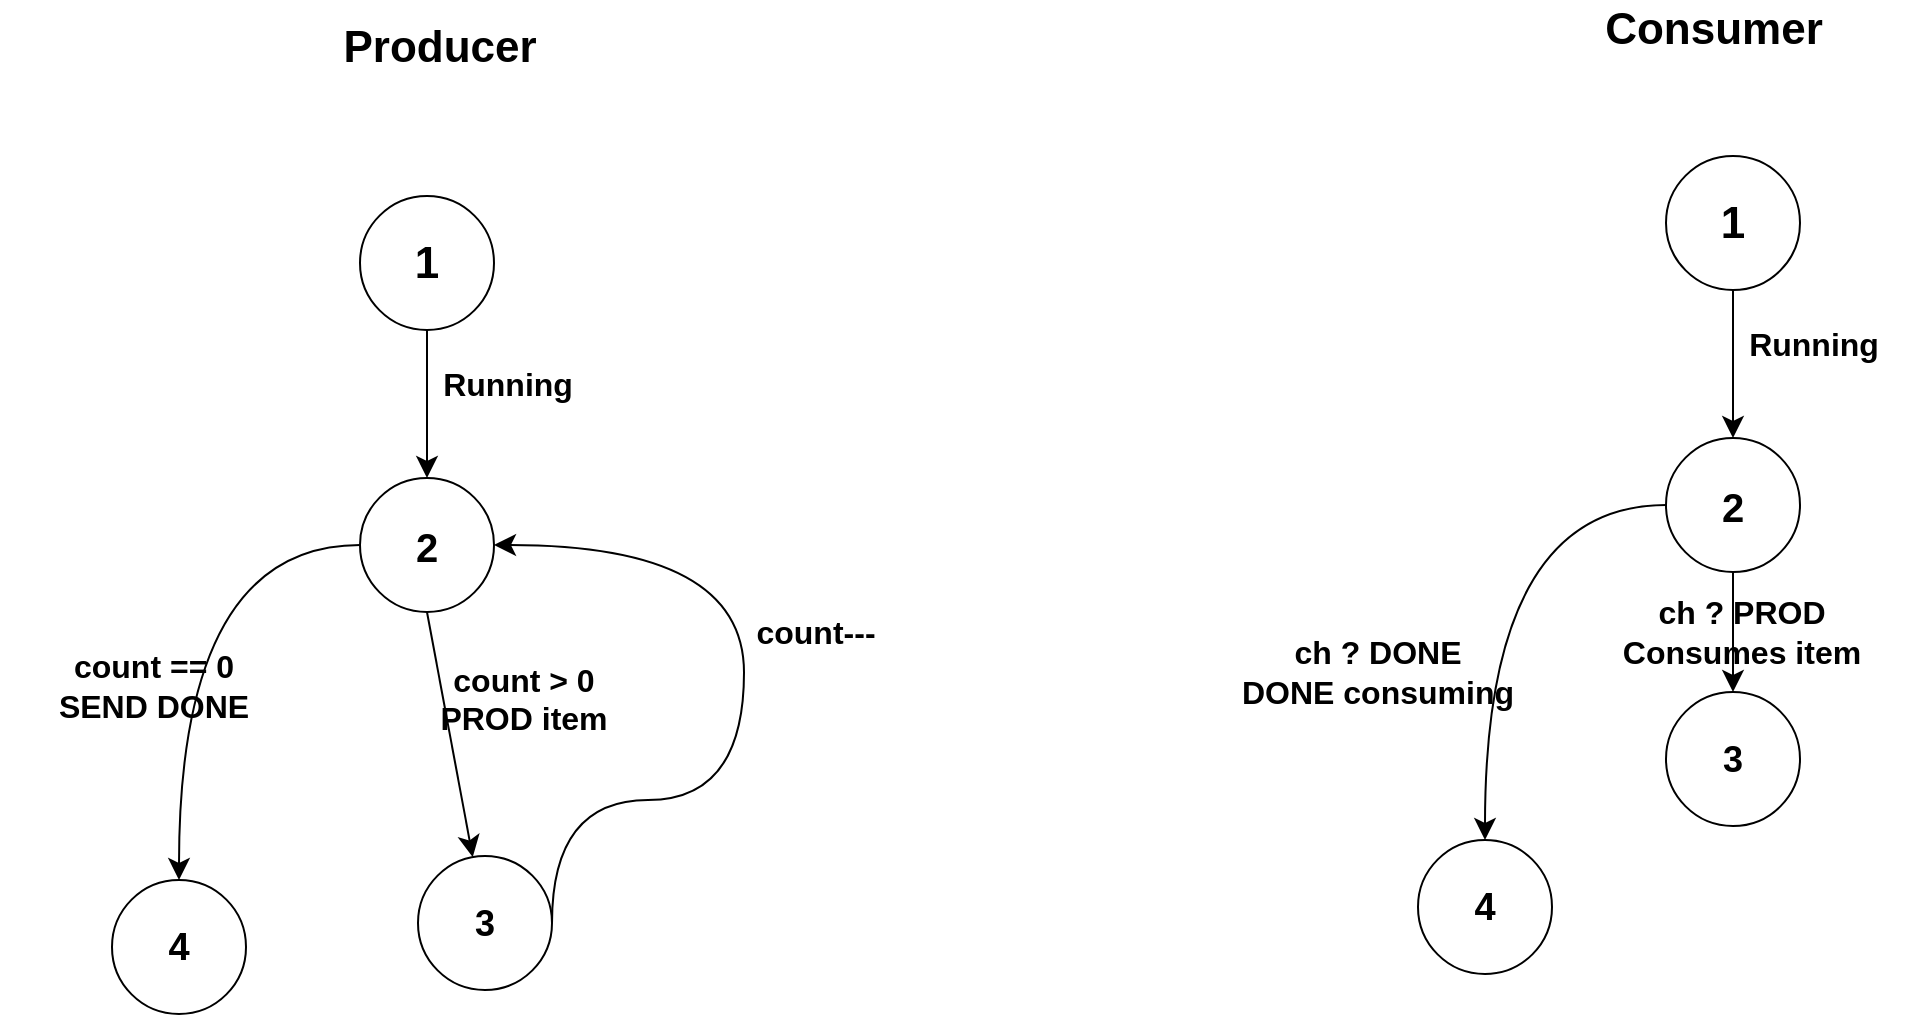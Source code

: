 <mxfile version="24.3.1" type="device">
  <diagram name="Page-1" id="gfo3UQEzHP2mosYh-bdZ">
    <mxGraphModel dx="2004" dy="1159" grid="0" gridSize="10" guides="1" tooltips="1" connect="1" arrows="1" fold="1" page="0" pageScale="1" pageWidth="850" pageHeight="1100" math="0" shadow="0">
      <root>
        <mxCell id="0" />
        <mxCell id="1" parent="0" />
        <mxCell id="QCBK2jdEv1QPMjzs1djt-3" style="edgeStyle=none;curved=1;rounded=0;orthogonalLoop=1;jettySize=auto;html=1;exitX=0.5;exitY=1;exitDx=0;exitDy=0;entryX=0.5;entryY=0;entryDx=0;entryDy=0;fontSize=12;startSize=8;endSize=8;" parent="1" source="QCBK2jdEv1QPMjzs1djt-1" target="QCBK2jdEv1QPMjzs1djt-2" edge="1">
          <mxGeometry relative="1" as="geometry" />
        </mxCell>
        <mxCell id="QCBK2jdEv1QPMjzs1djt-1" value="&lt;div align=&quot;center&quot;&gt;&lt;b&gt;&lt;font style=&quot;font-size: 22px;&quot;&gt;1&lt;/font&gt;&lt;/b&gt;&lt;/div&gt;" style="ellipse;whiteSpace=wrap;html=1;aspect=fixed;align=center;" parent="1" vertex="1">
          <mxGeometry x="-104" y="-100" width="67" height="67" as="geometry" />
        </mxCell>
        <mxCell id="QCBK2jdEv1QPMjzs1djt-6" style="edgeStyle=none;curved=1;rounded=0;orthogonalLoop=1;jettySize=auto;html=1;exitX=0.5;exitY=1;exitDx=0;exitDy=0;fontSize=12;startSize=8;endSize=8;" parent="1" source="QCBK2jdEv1QPMjzs1djt-2" target="QCBK2jdEv1QPMjzs1djt-5" edge="1">
          <mxGeometry relative="1" as="geometry" />
        </mxCell>
        <mxCell id="QCBK2jdEv1QPMjzs1djt-11" style="edgeStyle=orthogonalEdgeStyle;curved=1;rounded=0;orthogonalLoop=1;jettySize=auto;html=1;exitX=0;exitY=0.5;exitDx=0;exitDy=0;entryX=0.5;entryY=0;entryDx=0;entryDy=0;fontSize=12;startSize=8;endSize=8;" parent="1" source="QCBK2jdEv1QPMjzs1djt-2" target="QCBK2jdEv1QPMjzs1djt-10" edge="1">
          <mxGeometry relative="1" as="geometry" />
        </mxCell>
        <mxCell id="QCBK2jdEv1QPMjzs1djt-2" value="&lt;font size=&quot;1&quot;&gt;&lt;b&gt;&lt;font style=&quot;font-size: 20px;&quot;&gt;2&lt;/font&gt;&lt;/b&gt;&lt;/font&gt;" style="ellipse;whiteSpace=wrap;html=1;aspect=fixed;align=center;" parent="1" vertex="1">
          <mxGeometry x="-104" y="41" width="67" height="67" as="geometry" />
        </mxCell>
        <mxCell id="QCBK2jdEv1QPMjzs1djt-4" value="&lt;b&gt;Running&lt;/b&gt;" style="text;html=1;align=center;verticalAlign=middle;whiteSpace=wrap;rounded=0;fontSize=16;" parent="1" vertex="1">
          <mxGeometry x="-78" y="-21" width="96" height="30" as="geometry" />
        </mxCell>
        <mxCell id="QCBK2jdEv1QPMjzs1djt-12" style="edgeStyle=orthogonalEdgeStyle;curved=1;rounded=0;orthogonalLoop=1;jettySize=auto;html=1;exitX=1;exitY=0.5;exitDx=0;exitDy=0;entryX=1;entryY=0.5;entryDx=0;entryDy=0;fontSize=12;startSize=8;endSize=8;" parent="1" source="QCBK2jdEv1QPMjzs1djt-5" target="QCBK2jdEv1QPMjzs1djt-2" edge="1">
          <mxGeometry relative="1" as="geometry">
            <Array as="points">
              <mxPoint x="88" y="202" />
              <mxPoint x="88" y="75" />
            </Array>
          </mxGeometry>
        </mxCell>
        <mxCell id="QCBK2jdEv1QPMjzs1djt-5" value="&lt;font style=&quot;font-size: 18px;&quot;&gt;&lt;b&gt;3&lt;/b&gt;&lt;/font&gt;" style="ellipse;whiteSpace=wrap;html=1;aspect=fixed;align=center;" parent="1" vertex="1">
          <mxGeometry x="-75" y="230" width="67" height="67" as="geometry" />
        </mxCell>
        <mxCell id="QCBK2jdEv1QPMjzs1djt-7" value="&lt;div&gt;&lt;b&gt;count &amp;gt; 0&lt;/b&gt;&lt;/div&gt;&lt;div&gt;&lt;b&gt;PROD item&lt;/b&gt;&lt;/div&gt;&lt;div&gt;&lt;b&gt;&lt;br&gt;&lt;/b&gt;&lt;/div&gt;" style="text;html=1;align=center;verticalAlign=middle;whiteSpace=wrap;rounded=0;fontSize=16;" parent="1" vertex="1">
          <mxGeometry x="-99" y="142" width="154" height="38" as="geometry" />
        </mxCell>
        <mxCell id="QCBK2jdEv1QPMjzs1djt-10" value="&lt;font size=&quot;1&quot;&gt;&lt;b&gt;&lt;font style=&quot;font-size: 19px;&quot;&gt;4&lt;/font&gt;&lt;/b&gt;&lt;/font&gt;" style="ellipse;whiteSpace=wrap;html=1;aspect=fixed;align=center;" parent="1" vertex="1">
          <mxGeometry x="-228" y="242" width="67" height="67" as="geometry" />
        </mxCell>
        <mxCell id="QCBK2jdEv1QPMjzs1djt-13" value="&lt;b&gt;count---&lt;br&gt;&lt;/b&gt;" style="text;html=1;align=center;verticalAlign=middle;whiteSpace=wrap;rounded=0;fontSize=16;" parent="1" vertex="1">
          <mxGeometry x="47" y="99" width="154" height="38" as="geometry" />
        </mxCell>
        <mxCell id="QCBK2jdEv1QPMjzs1djt-14" value="&lt;b&gt;count == 0&lt;br&gt;SEND DONE&lt;br&gt;&lt;/b&gt;" style="text;html=1;align=center;verticalAlign=middle;whiteSpace=wrap;rounded=0;fontSize=16;" parent="1" vertex="1">
          <mxGeometry x="-284" y="126" width="154" height="38" as="geometry" />
        </mxCell>
        <mxCell id="QCBK2jdEv1QPMjzs1djt-15" style="edgeStyle=none;curved=1;rounded=0;orthogonalLoop=1;jettySize=auto;html=1;exitX=0.5;exitY=1;exitDx=0;exitDy=0;entryX=0.5;entryY=0;entryDx=0;entryDy=0;fontSize=12;startSize=8;endSize=8;" parent="1" source="QCBK2jdEv1QPMjzs1djt-16" target="QCBK2jdEv1QPMjzs1djt-19" edge="1">
          <mxGeometry relative="1" as="geometry" />
        </mxCell>
        <mxCell id="QCBK2jdEv1QPMjzs1djt-16" value="&lt;div align=&quot;center&quot;&gt;&lt;b&gt;&lt;font style=&quot;font-size: 22px;&quot;&gt;1&lt;/font&gt;&lt;/b&gt;&lt;/div&gt;" style="ellipse;whiteSpace=wrap;html=1;aspect=fixed;align=center;" parent="1" vertex="1">
          <mxGeometry x="549" y="-120" width="67" height="67" as="geometry" />
        </mxCell>
        <mxCell id="QCBK2jdEv1QPMjzs1djt-17" style="edgeStyle=none;curved=1;rounded=0;orthogonalLoop=1;jettySize=auto;html=1;exitX=0.5;exitY=1;exitDx=0;exitDy=0;fontSize=12;startSize=8;endSize=8;" parent="1" source="QCBK2jdEv1QPMjzs1djt-19" target="QCBK2jdEv1QPMjzs1djt-22" edge="1">
          <mxGeometry relative="1" as="geometry" />
        </mxCell>
        <mxCell id="QCBK2jdEv1QPMjzs1djt-18" style="edgeStyle=orthogonalEdgeStyle;curved=1;rounded=0;orthogonalLoop=1;jettySize=auto;html=1;exitX=0;exitY=0.5;exitDx=0;exitDy=0;entryX=0.5;entryY=0;entryDx=0;entryDy=0;fontSize=12;startSize=8;endSize=8;" parent="1" source="QCBK2jdEv1QPMjzs1djt-19" target="QCBK2jdEv1QPMjzs1djt-24" edge="1">
          <mxGeometry relative="1" as="geometry" />
        </mxCell>
        <mxCell id="QCBK2jdEv1QPMjzs1djt-19" value="&lt;font size=&quot;1&quot;&gt;&lt;b&gt;&lt;font style=&quot;font-size: 20px;&quot;&gt;2&lt;/font&gt;&lt;/b&gt;&lt;/font&gt;" style="ellipse;whiteSpace=wrap;html=1;aspect=fixed;align=center;" parent="1" vertex="1">
          <mxGeometry x="549" y="21" width="67" height="67" as="geometry" />
        </mxCell>
        <mxCell id="QCBK2jdEv1QPMjzs1djt-20" value="&lt;b&gt;Running&lt;/b&gt;" style="text;html=1;align=center;verticalAlign=middle;whiteSpace=wrap;rounded=0;fontSize=16;" parent="1" vertex="1">
          <mxGeometry x="575" y="-41" width="96" height="30" as="geometry" />
        </mxCell>
        <mxCell id="QCBK2jdEv1QPMjzs1djt-22" value="&lt;font style=&quot;font-size: 18px;&quot;&gt;&lt;b&gt;3&lt;/b&gt;&lt;/font&gt;" style="ellipse;whiteSpace=wrap;html=1;aspect=fixed;align=center;" parent="1" vertex="1">
          <mxGeometry x="549" y="148" width="67" height="67" as="geometry" />
        </mxCell>
        <mxCell id="QCBK2jdEv1QPMjzs1djt-23" value="&lt;b&gt;ch ? PROD&lt;br&gt;Consumes item&lt;br&gt;&lt;/b&gt;" style="text;html=1;align=center;verticalAlign=middle;whiteSpace=wrap;rounded=0;fontSize=16;" parent="1" vertex="1">
          <mxGeometry x="510" y="99" width="154" height="38" as="geometry" />
        </mxCell>
        <mxCell id="QCBK2jdEv1QPMjzs1djt-24" value="&lt;font size=&quot;1&quot;&gt;&lt;b&gt;&lt;font style=&quot;font-size: 19px;&quot;&gt;4&lt;/font&gt;&lt;/b&gt;&lt;/font&gt;" style="ellipse;whiteSpace=wrap;html=1;aspect=fixed;align=center;" parent="1" vertex="1">
          <mxGeometry x="425" y="222" width="67" height="67" as="geometry" />
        </mxCell>
        <mxCell id="QCBK2jdEv1QPMjzs1djt-26" value="&lt;div&gt;&lt;b&gt;ch ? DONE&lt;/b&gt;&lt;/div&gt;&lt;b&gt;DONE consuming&lt;br&gt;&lt;/b&gt;" style="text;html=1;align=center;verticalAlign=middle;whiteSpace=wrap;rounded=0;fontSize=16;" parent="1" vertex="1">
          <mxGeometry x="328" y="119" width="154" height="38" as="geometry" />
        </mxCell>
        <mxCell id="QCBK2jdEv1QPMjzs1djt-27" value="&lt;font size=&quot;1&quot;&gt;&lt;b style=&quot;font-size: 22px;&quot;&gt;Producer&lt;/b&gt;&lt;/font&gt;" style="text;html=1;align=center;verticalAlign=middle;whiteSpace=wrap;rounded=0;fontSize=16;" parent="1" vertex="1">
          <mxGeometry x="-112" y="-189" width="96" height="30" as="geometry" />
        </mxCell>
        <mxCell id="QCBK2jdEv1QPMjzs1djt-28" value="&lt;font style=&quot;font-size: 22px;&quot;&gt;&lt;b&gt;Consumer&lt;/b&gt;&lt;/font&gt;" style="text;html=1;align=center;verticalAlign=middle;whiteSpace=wrap;rounded=0;fontSize=16;" parent="1" vertex="1">
          <mxGeometry x="525" y="-198" width="96" height="30" as="geometry" />
        </mxCell>
      </root>
    </mxGraphModel>
  </diagram>
</mxfile>
